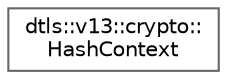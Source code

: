 digraph "Graphical Class Hierarchy"
{
 // LATEX_PDF_SIZE
  bgcolor="transparent";
  edge [fontname=Helvetica,fontsize=10,labelfontname=Helvetica,labelfontsize=10];
  node [fontname=Helvetica,fontsize=10,shape=box,height=0.2,width=0.4];
  rankdir="LR";
  Node0 [id="Node000000",label="dtls::v13::crypto::\lHashContext",height=0.2,width=0.4,color="grey40", fillcolor="white", style="filled",URL="$classdtls_1_1v13_1_1crypto_1_1HashContext.html",tooltip="Hash Context Interface."];
}
